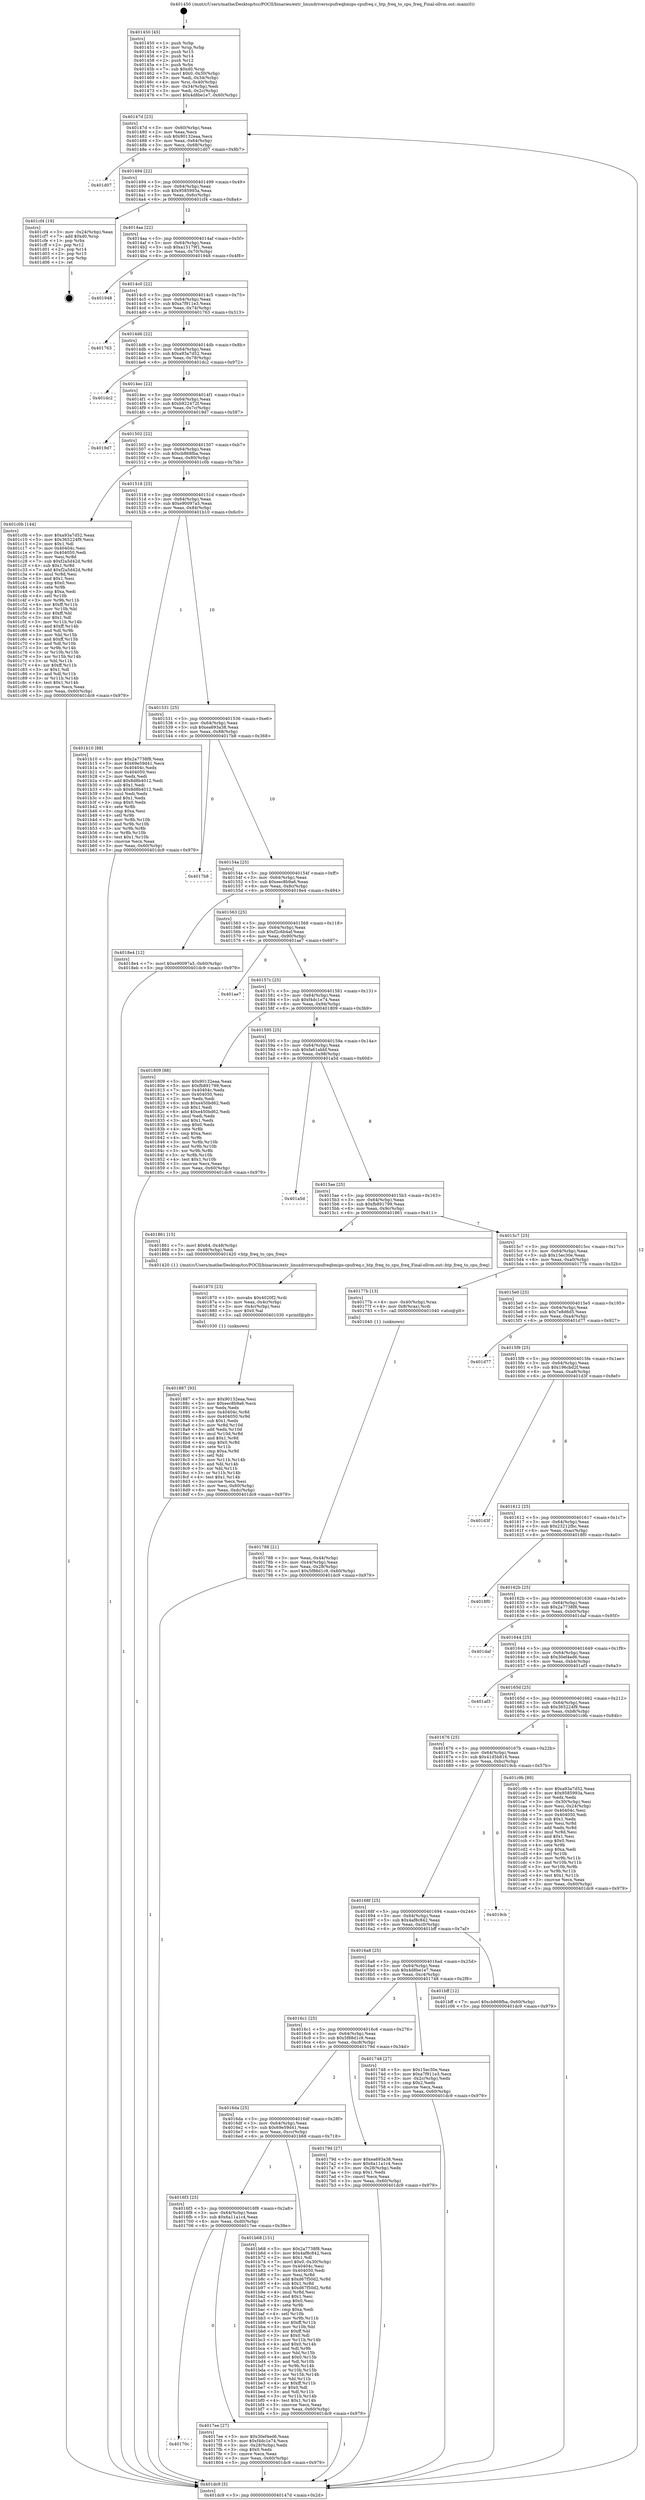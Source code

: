 digraph "0x401450" {
  label = "0x401450 (/mnt/c/Users/mathe/Desktop/tcc/POCII/binaries/extr_linuxdriverscpufreqbmips-cpufreq.c_htp_freq_to_cpu_freq_Final-ollvm.out::main(0))"
  labelloc = "t"
  node[shape=record]

  Entry [label="",width=0.3,height=0.3,shape=circle,fillcolor=black,style=filled]
  "0x40147d" [label="{
     0x40147d [23]\l
     | [instrs]\l
     &nbsp;&nbsp;0x40147d \<+3\>: mov -0x60(%rbp),%eax\l
     &nbsp;&nbsp;0x401480 \<+2\>: mov %eax,%ecx\l
     &nbsp;&nbsp;0x401482 \<+6\>: sub $0x90132eaa,%ecx\l
     &nbsp;&nbsp;0x401488 \<+3\>: mov %eax,-0x64(%rbp)\l
     &nbsp;&nbsp;0x40148b \<+3\>: mov %ecx,-0x68(%rbp)\l
     &nbsp;&nbsp;0x40148e \<+6\>: je 0000000000401d07 \<main+0x8b7\>\l
  }"]
  "0x401d07" [label="{
     0x401d07\l
  }", style=dashed]
  "0x401494" [label="{
     0x401494 [22]\l
     | [instrs]\l
     &nbsp;&nbsp;0x401494 \<+5\>: jmp 0000000000401499 \<main+0x49\>\l
     &nbsp;&nbsp;0x401499 \<+3\>: mov -0x64(%rbp),%eax\l
     &nbsp;&nbsp;0x40149c \<+5\>: sub $0x9585993a,%eax\l
     &nbsp;&nbsp;0x4014a1 \<+3\>: mov %eax,-0x6c(%rbp)\l
     &nbsp;&nbsp;0x4014a4 \<+6\>: je 0000000000401cf4 \<main+0x8a4\>\l
  }"]
  Exit [label="",width=0.3,height=0.3,shape=circle,fillcolor=black,style=filled,peripheries=2]
  "0x401cf4" [label="{
     0x401cf4 [19]\l
     | [instrs]\l
     &nbsp;&nbsp;0x401cf4 \<+3\>: mov -0x24(%rbp),%eax\l
     &nbsp;&nbsp;0x401cf7 \<+7\>: add $0xd0,%rsp\l
     &nbsp;&nbsp;0x401cfe \<+1\>: pop %rbx\l
     &nbsp;&nbsp;0x401cff \<+2\>: pop %r12\l
     &nbsp;&nbsp;0x401d01 \<+2\>: pop %r14\l
     &nbsp;&nbsp;0x401d03 \<+2\>: pop %r15\l
     &nbsp;&nbsp;0x401d05 \<+1\>: pop %rbp\l
     &nbsp;&nbsp;0x401d06 \<+1\>: ret\l
  }"]
  "0x4014aa" [label="{
     0x4014aa [22]\l
     | [instrs]\l
     &nbsp;&nbsp;0x4014aa \<+5\>: jmp 00000000004014af \<main+0x5f\>\l
     &nbsp;&nbsp;0x4014af \<+3\>: mov -0x64(%rbp),%eax\l
     &nbsp;&nbsp;0x4014b2 \<+5\>: sub $0xa15179f1,%eax\l
     &nbsp;&nbsp;0x4014b7 \<+3\>: mov %eax,-0x70(%rbp)\l
     &nbsp;&nbsp;0x4014ba \<+6\>: je 0000000000401948 \<main+0x4f8\>\l
  }"]
  "0x401887" [label="{
     0x401887 [93]\l
     | [instrs]\l
     &nbsp;&nbsp;0x401887 \<+5\>: mov $0x90132eaa,%esi\l
     &nbsp;&nbsp;0x40188c \<+5\>: mov $0xeec8b9a6,%ecx\l
     &nbsp;&nbsp;0x401891 \<+2\>: xor %edx,%edx\l
     &nbsp;&nbsp;0x401893 \<+8\>: mov 0x40404c,%r8d\l
     &nbsp;&nbsp;0x40189b \<+8\>: mov 0x404050,%r9d\l
     &nbsp;&nbsp;0x4018a3 \<+3\>: sub $0x1,%edx\l
     &nbsp;&nbsp;0x4018a6 \<+3\>: mov %r8d,%r10d\l
     &nbsp;&nbsp;0x4018a9 \<+3\>: add %edx,%r10d\l
     &nbsp;&nbsp;0x4018ac \<+4\>: imul %r10d,%r8d\l
     &nbsp;&nbsp;0x4018b0 \<+4\>: and $0x1,%r8d\l
     &nbsp;&nbsp;0x4018b4 \<+4\>: cmp $0x0,%r8d\l
     &nbsp;&nbsp;0x4018b8 \<+4\>: sete %r11b\l
     &nbsp;&nbsp;0x4018bc \<+4\>: cmp $0xa,%r9d\l
     &nbsp;&nbsp;0x4018c0 \<+3\>: setl %bl\l
     &nbsp;&nbsp;0x4018c3 \<+3\>: mov %r11b,%r14b\l
     &nbsp;&nbsp;0x4018c6 \<+3\>: and %bl,%r14b\l
     &nbsp;&nbsp;0x4018c9 \<+3\>: xor %bl,%r11b\l
     &nbsp;&nbsp;0x4018cc \<+3\>: or %r11b,%r14b\l
     &nbsp;&nbsp;0x4018cf \<+4\>: test $0x1,%r14b\l
     &nbsp;&nbsp;0x4018d3 \<+3\>: cmovne %ecx,%esi\l
     &nbsp;&nbsp;0x4018d6 \<+3\>: mov %esi,-0x60(%rbp)\l
     &nbsp;&nbsp;0x4018d9 \<+6\>: mov %eax,-0xdc(%rbp)\l
     &nbsp;&nbsp;0x4018df \<+5\>: jmp 0000000000401dc9 \<main+0x979\>\l
  }"]
  "0x401948" [label="{
     0x401948\l
  }", style=dashed]
  "0x4014c0" [label="{
     0x4014c0 [22]\l
     | [instrs]\l
     &nbsp;&nbsp;0x4014c0 \<+5\>: jmp 00000000004014c5 \<main+0x75\>\l
     &nbsp;&nbsp;0x4014c5 \<+3\>: mov -0x64(%rbp),%eax\l
     &nbsp;&nbsp;0x4014c8 \<+5\>: sub $0xa7f911e3,%eax\l
     &nbsp;&nbsp;0x4014cd \<+3\>: mov %eax,-0x74(%rbp)\l
     &nbsp;&nbsp;0x4014d0 \<+6\>: je 0000000000401763 \<main+0x313\>\l
  }"]
  "0x401870" [label="{
     0x401870 [23]\l
     | [instrs]\l
     &nbsp;&nbsp;0x401870 \<+10\>: movabs $0x4020f2,%rdi\l
     &nbsp;&nbsp;0x40187a \<+3\>: mov %eax,-0x4c(%rbp)\l
     &nbsp;&nbsp;0x40187d \<+3\>: mov -0x4c(%rbp),%esi\l
     &nbsp;&nbsp;0x401880 \<+2\>: mov $0x0,%al\l
     &nbsp;&nbsp;0x401882 \<+5\>: call 0000000000401030 \<printf@plt\>\l
     | [calls]\l
     &nbsp;&nbsp;0x401030 \{1\} (unknown)\l
  }"]
  "0x401763" [label="{
     0x401763\l
  }", style=dashed]
  "0x4014d6" [label="{
     0x4014d6 [22]\l
     | [instrs]\l
     &nbsp;&nbsp;0x4014d6 \<+5\>: jmp 00000000004014db \<main+0x8b\>\l
     &nbsp;&nbsp;0x4014db \<+3\>: mov -0x64(%rbp),%eax\l
     &nbsp;&nbsp;0x4014de \<+5\>: sub $0xa93a7d52,%eax\l
     &nbsp;&nbsp;0x4014e3 \<+3\>: mov %eax,-0x78(%rbp)\l
     &nbsp;&nbsp;0x4014e6 \<+6\>: je 0000000000401dc2 \<main+0x972\>\l
  }"]
  "0x40170c" [label="{
     0x40170c\l
  }", style=dashed]
  "0x401dc2" [label="{
     0x401dc2\l
  }", style=dashed]
  "0x4014ec" [label="{
     0x4014ec [22]\l
     | [instrs]\l
     &nbsp;&nbsp;0x4014ec \<+5\>: jmp 00000000004014f1 \<main+0xa1\>\l
     &nbsp;&nbsp;0x4014f1 \<+3\>: mov -0x64(%rbp),%eax\l
     &nbsp;&nbsp;0x4014f4 \<+5\>: sub $0xb922472f,%eax\l
     &nbsp;&nbsp;0x4014f9 \<+3\>: mov %eax,-0x7c(%rbp)\l
     &nbsp;&nbsp;0x4014fc \<+6\>: je 00000000004019d7 \<main+0x587\>\l
  }"]
  "0x4017ee" [label="{
     0x4017ee [27]\l
     | [instrs]\l
     &nbsp;&nbsp;0x4017ee \<+5\>: mov $0x30ef4ed6,%eax\l
     &nbsp;&nbsp;0x4017f3 \<+5\>: mov $0xf4dc1e74,%ecx\l
     &nbsp;&nbsp;0x4017f8 \<+3\>: mov -0x28(%rbp),%edx\l
     &nbsp;&nbsp;0x4017fb \<+3\>: cmp $0x0,%edx\l
     &nbsp;&nbsp;0x4017fe \<+3\>: cmove %ecx,%eax\l
     &nbsp;&nbsp;0x401801 \<+3\>: mov %eax,-0x60(%rbp)\l
     &nbsp;&nbsp;0x401804 \<+5\>: jmp 0000000000401dc9 \<main+0x979\>\l
  }"]
  "0x4019d7" [label="{
     0x4019d7\l
  }", style=dashed]
  "0x401502" [label="{
     0x401502 [22]\l
     | [instrs]\l
     &nbsp;&nbsp;0x401502 \<+5\>: jmp 0000000000401507 \<main+0xb7\>\l
     &nbsp;&nbsp;0x401507 \<+3\>: mov -0x64(%rbp),%eax\l
     &nbsp;&nbsp;0x40150a \<+5\>: sub $0xcb868fba,%eax\l
     &nbsp;&nbsp;0x40150f \<+3\>: mov %eax,-0x80(%rbp)\l
     &nbsp;&nbsp;0x401512 \<+6\>: je 0000000000401c0b \<main+0x7bb\>\l
  }"]
  "0x4016f3" [label="{
     0x4016f3 [25]\l
     | [instrs]\l
     &nbsp;&nbsp;0x4016f3 \<+5\>: jmp 00000000004016f8 \<main+0x2a8\>\l
     &nbsp;&nbsp;0x4016f8 \<+3\>: mov -0x64(%rbp),%eax\l
     &nbsp;&nbsp;0x4016fb \<+5\>: sub $0x6a11a1c4,%eax\l
     &nbsp;&nbsp;0x401700 \<+6\>: mov %eax,-0xd0(%rbp)\l
     &nbsp;&nbsp;0x401706 \<+6\>: je 00000000004017ee \<main+0x39e\>\l
  }"]
  "0x401c0b" [label="{
     0x401c0b [144]\l
     | [instrs]\l
     &nbsp;&nbsp;0x401c0b \<+5\>: mov $0xa93a7d52,%eax\l
     &nbsp;&nbsp;0x401c10 \<+5\>: mov $0x365224f9,%ecx\l
     &nbsp;&nbsp;0x401c15 \<+2\>: mov $0x1,%dl\l
     &nbsp;&nbsp;0x401c17 \<+7\>: mov 0x40404c,%esi\l
     &nbsp;&nbsp;0x401c1e \<+7\>: mov 0x404050,%edi\l
     &nbsp;&nbsp;0x401c25 \<+3\>: mov %esi,%r8d\l
     &nbsp;&nbsp;0x401c28 \<+7\>: sub $0xf2a5d42d,%r8d\l
     &nbsp;&nbsp;0x401c2f \<+4\>: sub $0x1,%r8d\l
     &nbsp;&nbsp;0x401c33 \<+7\>: add $0xf2a5d42d,%r8d\l
     &nbsp;&nbsp;0x401c3a \<+4\>: imul %r8d,%esi\l
     &nbsp;&nbsp;0x401c3e \<+3\>: and $0x1,%esi\l
     &nbsp;&nbsp;0x401c41 \<+3\>: cmp $0x0,%esi\l
     &nbsp;&nbsp;0x401c44 \<+4\>: sete %r9b\l
     &nbsp;&nbsp;0x401c48 \<+3\>: cmp $0xa,%edi\l
     &nbsp;&nbsp;0x401c4b \<+4\>: setl %r10b\l
     &nbsp;&nbsp;0x401c4f \<+3\>: mov %r9b,%r11b\l
     &nbsp;&nbsp;0x401c52 \<+4\>: xor $0xff,%r11b\l
     &nbsp;&nbsp;0x401c56 \<+3\>: mov %r10b,%bl\l
     &nbsp;&nbsp;0x401c59 \<+3\>: xor $0xff,%bl\l
     &nbsp;&nbsp;0x401c5c \<+3\>: xor $0x1,%dl\l
     &nbsp;&nbsp;0x401c5f \<+3\>: mov %r11b,%r14b\l
     &nbsp;&nbsp;0x401c62 \<+4\>: and $0xff,%r14b\l
     &nbsp;&nbsp;0x401c66 \<+3\>: and %dl,%r9b\l
     &nbsp;&nbsp;0x401c69 \<+3\>: mov %bl,%r15b\l
     &nbsp;&nbsp;0x401c6c \<+4\>: and $0xff,%r15b\l
     &nbsp;&nbsp;0x401c70 \<+3\>: and %dl,%r10b\l
     &nbsp;&nbsp;0x401c73 \<+3\>: or %r9b,%r14b\l
     &nbsp;&nbsp;0x401c76 \<+3\>: or %r10b,%r15b\l
     &nbsp;&nbsp;0x401c79 \<+3\>: xor %r15b,%r14b\l
     &nbsp;&nbsp;0x401c7c \<+3\>: or %bl,%r11b\l
     &nbsp;&nbsp;0x401c7f \<+4\>: xor $0xff,%r11b\l
     &nbsp;&nbsp;0x401c83 \<+3\>: or $0x1,%dl\l
     &nbsp;&nbsp;0x401c86 \<+3\>: and %dl,%r11b\l
     &nbsp;&nbsp;0x401c89 \<+3\>: or %r11b,%r14b\l
     &nbsp;&nbsp;0x401c8c \<+4\>: test $0x1,%r14b\l
     &nbsp;&nbsp;0x401c90 \<+3\>: cmovne %ecx,%eax\l
     &nbsp;&nbsp;0x401c93 \<+3\>: mov %eax,-0x60(%rbp)\l
     &nbsp;&nbsp;0x401c96 \<+5\>: jmp 0000000000401dc9 \<main+0x979\>\l
  }"]
  "0x401518" [label="{
     0x401518 [25]\l
     | [instrs]\l
     &nbsp;&nbsp;0x401518 \<+5\>: jmp 000000000040151d \<main+0xcd\>\l
     &nbsp;&nbsp;0x40151d \<+3\>: mov -0x64(%rbp),%eax\l
     &nbsp;&nbsp;0x401520 \<+5\>: sub $0xe90097a5,%eax\l
     &nbsp;&nbsp;0x401525 \<+6\>: mov %eax,-0x84(%rbp)\l
     &nbsp;&nbsp;0x40152b \<+6\>: je 0000000000401b10 \<main+0x6c0\>\l
  }"]
  "0x401b68" [label="{
     0x401b68 [151]\l
     | [instrs]\l
     &nbsp;&nbsp;0x401b68 \<+5\>: mov $0x2a7738f8,%eax\l
     &nbsp;&nbsp;0x401b6d \<+5\>: mov $0x4af8c842,%ecx\l
     &nbsp;&nbsp;0x401b72 \<+2\>: mov $0x1,%dl\l
     &nbsp;&nbsp;0x401b74 \<+7\>: movl $0x0,-0x30(%rbp)\l
     &nbsp;&nbsp;0x401b7b \<+7\>: mov 0x40404c,%esi\l
     &nbsp;&nbsp;0x401b82 \<+7\>: mov 0x404050,%edi\l
     &nbsp;&nbsp;0x401b89 \<+3\>: mov %esi,%r8d\l
     &nbsp;&nbsp;0x401b8c \<+7\>: add $0xd67f50d2,%r8d\l
     &nbsp;&nbsp;0x401b93 \<+4\>: sub $0x1,%r8d\l
     &nbsp;&nbsp;0x401b97 \<+7\>: sub $0xd67f50d2,%r8d\l
     &nbsp;&nbsp;0x401b9e \<+4\>: imul %r8d,%esi\l
     &nbsp;&nbsp;0x401ba2 \<+3\>: and $0x1,%esi\l
     &nbsp;&nbsp;0x401ba5 \<+3\>: cmp $0x0,%esi\l
     &nbsp;&nbsp;0x401ba8 \<+4\>: sete %r9b\l
     &nbsp;&nbsp;0x401bac \<+3\>: cmp $0xa,%edi\l
     &nbsp;&nbsp;0x401baf \<+4\>: setl %r10b\l
     &nbsp;&nbsp;0x401bb3 \<+3\>: mov %r9b,%r11b\l
     &nbsp;&nbsp;0x401bb6 \<+4\>: xor $0xff,%r11b\l
     &nbsp;&nbsp;0x401bba \<+3\>: mov %r10b,%bl\l
     &nbsp;&nbsp;0x401bbd \<+3\>: xor $0xff,%bl\l
     &nbsp;&nbsp;0x401bc0 \<+3\>: xor $0x0,%dl\l
     &nbsp;&nbsp;0x401bc3 \<+3\>: mov %r11b,%r14b\l
     &nbsp;&nbsp;0x401bc6 \<+4\>: and $0x0,%r14b\l
     &nbsp;&nbsp;0x401bca \<+3\>: and %dl,%r9b\l
     &nbsp;&nbsp;0x401bcd \<+3\>: mov %bl,%r15b\l
     &nbsp;&nbsp;0x401bd0 \<+4\>: and $0x0,%r15b\l
     &nbsp;&nbsp;0x401bd4 \<+3\>: and %dl,%r10b\l
     &nbsp;&nbsp;0x401bd7 \<+3\>: or %r9b,%r14b\l
     &nbsp;&nbsp;0x401bda \<+3\>: or %r10b,%r15b\l
     &nbsp;&nbsp;0x401bdd \<+3\>: xor %r15b,%r14b\l
     &nbsp;&nbsp;0x401be0 \<+3\>: or %bl,%r11b\l
     &nbsp;&nbsp;0x401be3 \<+4\>: xor $0xff,%r11b\l
     &nbsp;&nbsp;0x401be7 \<+3\>: or $0x0,%dl\l
     &nbsp;&nbsp;0x401bea \<+3\>: and %dl,%r11b\l
     &nbsp;&nbsp;0x401bed \<+3\>: or %r11b,%r14b\l
     &nbsp;&nbsp;0x401bf0 \<+4\>: test $0x1,%r14b\l
     &nbsp;&nbsp;0x401bf4 \<+3\>: cmovne %ecx,%eax\l
     &nbsp;&nbsp;0x401bf7 \<+3\>: mov %eax,-0x60(%rbp)\l
     &nbsp;&nbsp;0x401bfa \<+5\>: jmp 0000000000401dc9 \<main+0x979\>\l
  }"]
  "0x401b10" [label="{
     0x401b10 [88]\l
     | [instrs]\l
     &nbsp;&nbsp;0x401b10 \<+5\>: mov $0x2a7738f8,%eax\l
     &nbsp;&nbsp;0x401b15 \<+5\>: mov $0x69e59d41,%ecx\l
     &nbsp;&nbsp;0x401b1a \<+7\>: mov 0x40404c,%edx\l
     &nbsp;&nbsp;0x401b21 \<+7\>: mov 0x404050,%esi\l
     &nbsp;&nbsp;0x401b28 \<+2\>: mov %edx,%edi\l
     &nbsp;&nbsp;0x401b2a \<+6\>: add $0x8d8b4012,%edi\l
     &nbsp;&nbsp;0x401b30 \<+3\>: sub $0x1,%edi\l
     &nbsp;&nbsp;0x401b33 \<+6\>: sub $0x8d8b4012,%edi\l
     &nbsp;&nbsp;0x401b39 \<+3\>: imul %edi,%edx\l
     &nbsp;&nbsp;0x401b3c \<+3\>: and $0x1,%edx\l
     &nbsp;&nbsp;0x401b3f \<+3\>: cmp $0x0,%edx\l
     &nbsp;&nbsp;0x401b42 \<+4\>: sete %r8b\l
     &nbsp;&nbsp;0x401b46 \<+3\>: cmp $0xa,%esi\l
     &nbsp;&nbsp;0x401b49 \<+4\>: setl %r9b\l
     &nbsp;&nbsp;0x401b4d \<+3\>: mov %r8b,%r10b\l
     &nbsp;&nbsp;0x401b50 \<+3\>: and %r9b,%r10b\l
     &nbsp;&nbsp;0x401b53 \<+3\>: xor %r9b,%r8b\l
     &nbsp;&nbsp;0x401b56 \<+3\>: or %r8b,%r10b\l
     &nbsp;&nbsp;0x401b59 \<+4\>: test $0x1,%r10b\l
     &nbsp;&nbsp;0x401b5d \<+3\>: cmovne %ecx,%eax\l
     &nbsp;&nbsp;0x401b60 \<+3\>: mov %eax,-0x60(%rbp)\l
     &nbsp;&nbsp;0x401b63 \<+5\>: jmp 0000000000401dc9 \<main+0x979\>\l
  }"]
  "0x401531" [label="{
     0x401531 [25]\l
     | [instrs]\l
     &nbsp;&nbsp;0x401531 \<+5\>: jmp 0000000000401536 \<main+0xe6\>\l
     &nbsp;&nbsp;0x401536 \<+3\>: mov -0x64(%rbp),%eax\l
     &nbsp;&nbsp;0x401539 \<+5\>: sub $0xea693a38,%eax\l
     &nbsp;&nbsp;0x40153e \<+6\>: mov %eax,-0x88(%rbp)\l
     &nbsp;&nbsp;0x401544 \<+6\>: je 00000000004017b8 \<main+0x368\>\l
  }"]
  "0x4016da" [label="{
     0x4016da [25]\l
     | [instrs]\l
     &nbsp;&nbsp;0x4016da \<+5\>: jmp 00000000004016df \<main+0x28f\>\l
     &nbsp;&nbsp;0x4016df \<+3\>: mov -0x64(%rbp),%eax\l
     &nbsp;&nbsp;0x4016e2 \<+5\>: sub $0x69e59d41,%eax\l
     &nbsp;&nbsp;0x4016e7 \<+6\>: mov %eax,-0xcc(%rbp)\l
     &nbsp;&nbsp;0x4016ed \<+6\>: je 0000000000401b68 \<main+0x718\>\l
  }"]
  "0x4017b8" [label="{
     0x4017b8\l
  }", style=dashed]
  "0x40154a" [label="{
     0x40154a [25]\l
     | [instrs]\l
     &nbsp;&nbsp;0x40154a \<+5\>: jmp 000000000040154f \<main+0xff\>\l
     &nbsp;&nbsp;0x40154f \<+3\>: mov -0x64(%rbp),%eax\l
     &nbsp;&nbsp;0x401552 \<+5\>: sub $0xeec8b9a6,%eax\l
     &nbsp;&nbsp;0x401557 \<+6\>: mov %eax,-0x8c(%rbp)\l
     &nbsp;&nbsp;0x40155d \<+6\>: je 00000000004018e4 \<main+0x494\>\l
  }"]
  "0x40179d" [label="{
     0x40179d [27]\l
     | [instrs]\l
     &nbsp;&nbsp;0x40179d \<+5\>: mov $0xea693a38,%eax\l
     &nbsp;&nbsp;0x4017a2 \<+5\>: mov $0x6a11a1c4,%ecx\l
     &nbsp;&nbsp;0x4017a7 \<+3\>: mov -0x28(%rbp),%edx\l
     &nbsp;&nbsp;0x4017aa \<+3\>: cmp $0x1,%edx\l
     &nbsp;&nbsp;0x4017ad \<+3\>: cmovl %ecx,%eax\l
     &nbsp;&nbsp;0x4017b0 \<+3\>: mov %eax,-0x60(%rbp)\l
     &nbsp;&nbsp;0x4017b3 \<+5\>: jmp 0000000000401dc9 \<main+0x979\>\l
  }"]
  "0x4018e4" [label="{
     0x4018e4 [12]\l
     | [instrs]\l
     &nbsp;&nbsp;0x4018e4 \<+7\>: movl $0xe90097a5,-0x60(%rbp)\l
     &nbsp;&nbsp;0x4018eb \<+5\>: jmp 0000000000401dc9 \<main+0x979\>\l
  }"]
  "0x401563" [label="{
     0x401563 [25]\l
     | [instrs]\l
     &nbsp;&nbsp;0x401563 \<+5\>: jmp 0000000000401568 \<main+0x118\>\l
     &nbsp;&nbsp;0x401568 \<+3\>: mov -0x64(%rbp),%eax\l
     &nbsp;&nbsp;0x40156b \<+5\>: sub $0xf2c6b4af,%eax\l
     &nbsp;&nbsp;0x401570 \<+6\>: mov %eax,-0x90(%rbp)\l
     &nbsp;&nbsp;0x401576 \<+6\>: je 0000000000401ae7 \<main+0x697\>\l
  }"]
  "0x401788" [label="{
     0x401788 [21]\l
     | [instrs]\l
     &nbsp;&nbsp;0x401788 \<+3\>: mov %eax,-0x44(%rbp)\l
     &nbsp;&nbsp;0x40178b \<+3\>: mov -0x44(%rbp),%eax\l
     &nbsp;&nbsp;0x40178e \<+3\>: mov %eax,-0x28(%rbp)\l
     &nbsp;&nbsp;0x401791 \<+7\>: movl $0x5f88d1c9,-0x60(%rbp)\l
     &nbsp;&nbsp;0x401798 \<+5\>: jmp 0000000000401dc9 \<main+0x979\>\l
  }"]
  "0x401ae7" [label="{
     0x401ae7\l
  }", style=dashed]
  "0x40157c" [label="{
     0x40157c [25]\l
     | [instrs]\l
     &nbsp;&nbsp;0x40157c \<+5\>: jmp 0000000000401581 \<main+0x131\>\l
     &nbsp;&nbsp;0x401581 \<+3\>: mov -0x64(%rbp),%eax\l
     &nbsp;&nbsp;0x401584 \<+5\>: sub $0xf4dc1e74,%eax\l
     &nbsp;&nbsp;0x401589 \<+6\>: mov %eax,-0x94(%rbp)\l
     &nbsp;&nbsp;0x40158f \<+6\>: je 0000000000401809 \<main+0x3b9\>\l
  }"]
  "0x401450" [label="{
     0x401450 [45]\l
     | [instrs]\l
     &nbsp;&nbsp;0x401450 \<+1\>: push %rbp\l
     &nbsp;&nbsp;0x401451 \<+3\>: mov %rsp,%rbp\l
     &nbsp;&nbsp;0x401454 \<+2\>: push %r15\l
     &nbsp;&nbsp;0x401456 \<+2\>: push %r14\l
     &nbsp;&nbsp;0x401458 \<+2\>: push %r12\l
     &nbsp;&nbsp;0x40145a \<+1\>: push %rbx\l
     &nbsp;&nbsp;0x40145b \<+7\>: sub $0xd0,%rsp\l
     &nbsp;&nbsp;0x401462 \<+7\>: movl $0x0,-0x30(%rbp)\l
     &nbsp;&nbsp;0x401469 \<+3\>: mov %edi,-0x34(%rbp)\l
     &nbsp;&nbsp;0x40146c \<+4\>: mov %rsi,-0x40(%rbp)\l
     &nbsp;&nbsp;0x401470 \<+3\>: mov -0x34(%rbp),%edi\l
     &nbsp;&nbsp;0x401473 \<+3\>: mov %edi,-0x2c(%rbp)\l
     &nbsp;&nbsp;0x401476 \<+7\>: movl $0x4d8be1e7,-0x60(%rbp)\l
  }"]
  "0x401809" [label="{
     0x401809 [88]\l
     | [instrs]\l
     &nbsp;&nbsp;0x401809 \<+5\>: mov $0x90132eaa,%eax\l
     &nbsp;&nbsp;0x40180e \<+5\>: mov $0xfb891799,%ecx\l
     &nbsp;&nbsp;0x401813 \<+7\>: mov 0x40404c,%edx\l
     &nbsp;&nbsp;0x40181a \<+7\>: mov 0x404050,%esi\l
     &nbsp;&nbsp;0x401821 \<+2\>: mov %edx,%edi\l
     &nbsp;&nbsp;0x401823 \<+6\>: sub $0xe450bd62,%edi\l
     &nbsp;&nbsp;0x401829 \<+3\>: sub $0x1,%edi\l
     &nbsp;&nbsp;0x40182c \<+6\>: add $0xe450bd62,%edi\l
     &nbsp;&nbsp;0x401832 \<+3\>: imul %edi,%edx\l
     &nbsp;&nbsp;0x401835 \<+3\>: and $0x1,%edx\l
     &nbsp;&nbsp;0x401838 \<+3\>: cmp $0x0,%edx\l
     &nbsp;&nbsp;0x40183b \<+4\>: sete %r8b\l
     &nbsp;&nbsp;0x40183f \<+3\>: cmp $0xa,%esi\l
     &nbsp;&nbsp;0x401842 \<+4\>: setl %r9b\l
     &nbsp;&nbsp;0x401846 \<+3\>: mov %r8b,%r10b\l
     &nbsp;&nbsp;0x401849 \<+3\>: and %r9b,%r10b\l
     &nbsp;&nbsp;0x40184c \<+3\>: xor %r9b,%r8b\l
     &nbsp;&nbsp;0x40184f \<+3\>: or %r8b,%r10b\l
     &nbsp;&nbsp;0x401852 \<+4\>: test $0x1,%r10b\l
     &nbsp;&nbsp;0x401856 \<+3\>: cmovne %ecx,%eax\l
     &nbsp;&nbsp;0x401859 \<+3\>: mov %eax,-0x60(%rbp)\l
     &nbsp;&nbsp;0x40185c \<+5\>: jmp 0000000000401dc9 \<main+0x979\>\l
  }"]
  "0x401595" [label="{
     0x401595 [25]\l
     | [instrs]\l
     &nbsp;&nbsp;0x401595 \<+5\>: jmp 000000000040159a \<main+0x14a\>\l
     &nbsp;&nbsp;0x40159a \<+3\>: mov -0x64(%rbp),%eax\l
     &nbsp;&nbsp;0x40159d \<+5\>: sub $0xfa61abbf,%eax\l
     &nbsp;&nbsp;0x4015a2 \<+6\>: mov %eax,-0x98(%rbp)\l
     &nbsp;&nbsp;0x4015a8 \<+6\>: je 0000000000401a5d \<main+0x60d\>\l
  }"]
  "0x401dc9" [label="{
     0x401dc9 [5]\l
     | [instrs]\l
     &nbsp;&nbsp;0x401dc9 \<+5\>: jmp 000000000040147d \<main+0x2d\>\l
  }"]
  "0x401a5d" [label="{
     0x401a5d\l
  }", style=dashed]
  "0x4015ae" [label="{
     0x4015ae [25]\l
     | [instrs]\l
     &nbsp;&nbsp;0x4015ae \<+5\>: jmp 00000000004015b3 \<main+0x163\>\l
     &nbsp;&nbsp;0x4015b3 \<+3\>: mov -0x64(%rbp),%eax\l
     &nbsp;&nbsp;0x4015b6 \<+5\>: sub $0xfb891799,%eax\l
     &nbsp;&nbsp;0x4015bb \<+6\>: mov %eax,-0x9c(%rbp)\l
     &nbsp;&nbsp;0x4015c1 \<+6\>: je 0000000000401861 \<main+0x411\>\l
  }"]
  "0x4016c1" [label="{
     0x4016c1 [25]\l
     | [instrs]\l
     &nbsp;&nbsp;0x4016c1 \<+5\>: jmp 00000000004016c6 \<main+0x276\>\l
     &nbsp;&nbsp;0x4016c6 \<+3\>: mov -0x64(%rbp),%eax\l
     &nbsp;&nbsp;0x4016c9 \<+5\>: sub $0x5f88d1c9,%eax\l
     &nbsp;&nbsp;0x4016ce \<+6\>: mov %eax,-0xc8(%rbp)\l
     &nbsp;&nbsp;0x4016d4 \<+6\>: je 000000000040179d \<main+0x34d\>\l
  }"]
  "0x401861" [label="{
     0x401861 [15]\l
     | [instrs]\l
     &nbsp;&nbsp;0x401861 \<+7\>: movl $0x64,-0x48(%rbp)\l
     &nbsp;&nbsp;0x401868 \<+3\>: mov -0x48(%rbp),%edi\l
     &nbsp;&nbsp;0x40186b \<+5\>: call 0000000000401420 \<htp_freq_to_cpu_freq\>\l
     | [calls]\l
     &nbsp;&nbsp;0x401420 \{1\} (/mnt/c/Users/mathe/Desktop/tcc/POCII/binaries/extr_linuxdriverscpufreqbmips-cpufreq.c_htp_freq_to_cpu_freq_Final-ollvm.out::htp_freq_to_cpu_freq)\l
  }"]
  "0x4015c7" [label="{
     0x4015c7 [25]\l
     | [instrs]\l
     &nbsp;&nbsp;0x4015c7 \<+5\>: jmp 00000000004015cc \<main+0x17c\>\l
     &nbsp;&nbsp;0x4015cc \<+3\>: mov -0x64(%rbp),%eax\l
     &nbsp;&nbsp;0x4015cf \<+5\>: sub $0x15ec30e,%eax\l
     &nbsp;&nbsp;0x4015d4 \<+6\>: mov %eax,-0xa0(%rbp)\l
     &nbsp;&nbsp;0x4015da \<+6\>: je 000000000040177b \<main+0x32b\>\l
  }"]
  "0x401748" [label="{
     0x401748 [27]\l
     | [instrs]\l
     &nbsp;&nbsp;0x401748 \<+5\>: mov $0x15ec30e,%eax\l
     &nbsp;&nbsp;0x40174d \<+5\>: mov $0xa7f911e3,%ecx\l
     &nbsp;&nbsp;0x401752 \<+3\>: mov -0x2c(%rbp),%edx\l
     &nbsp;&nbsp;0x401755 \<+3\>: cmp $0x2,%edx\l
     &nbsp;&nbsp;0x401758 \<+3\>: cmovne %ecx,%eax\l
     &nbsp;&nbsp;0x40175b \<+3\>: mov %eax,-0x60(%rbp)\l
     &nbsp;&nbsp;0x40175e \<+5\>: jmp 0000000000401dc9 \<main+0x979\>\l
  }"]
  "0x40177b" [label="{
     0x40177b [13]\l
     | [instrs]\l
     &nbsp;&nbsp;0x40177b \<+4\>: mov -0x40(%rbp),%rax\l
     &nbsp;&nbsp;0x40177f \<+4\>: mov 0x8(%rax),%rdi\l
     &nbsp;&nbsp;0x401783 \<+5\>: call 0000000000401040 \<atoi@plt\>\l
     | [calls]\l
     &nbsp;&nbsp;0x401040 \{1\} (unknown)\l
  }"]
  "0x4015e0" [label="{
     0x4015e0 [25]\l
     | [instrs]\l
     &nbsp;&nbsp;0x4015e0 \<+5\>: jmp 00000000004015e5 \<main+0x195\>\l
     &nbsp;&nbsp;0x4015e5 \<+3\>: mov -0x64(%rbp),%eax\l
     &nbsp;&nbsp;0x4015e8 \<+5\>: sub $0x7e8d6d5,%eax\l
     &nbsp;&nbsp;0x4015ed \<+6\>: mov %eax,-0xa4(%rbp)\l
     &nbsp;&nbsp;0x4015f3 \<+6\>: je 0000000000401d77 \<main+0x927\>\l
  }"]
  "0x4016a8" [label="{
     0x4016a8 [25]\l
     | [instrs]\l
     &nbsp;&nbsp;0x4016a8 \<+5\>: jmp 00000000004016ad \<main+0x25d\>\l
     &nbsp;&nbsp;0x4016ad \<+3\>: mov -0x64(%rbp),%eax\l
     &nbsp;&nbsp;0x4016b0 \<+5\>: sub $0x4d8be1e7,%eax\l
     &nbsp;&nbsp;0x4016b5 \<+6\>: mov %eax,-0xc4(%rbp)\l
     &nbsp;&nbsp;0x4016bb \<+6\>: je 0000000000401748 \<main+0x2f8\>\l
  }"]
  "0x401d77" [label="{
     0x401d77\l
  }", style=dashed]
  "0x4015f9" [label="{
     0x4015f9 [25]\l
     | [instrs]\l
     &nbsp;&nbsp;0x4015f9 \<+5\>: jmp 00000000004015fe \<main+0x1ae\>\l
     &nbsp;&nbsp;0x4015fe \<+3\>: mov -0x64(%rbp),%eax\l
     &nbsp;&nbsp;0x401601 \<+5\>: sub $0x196cbd2f,%eax\l
     &nbsp;&nbsp;0x401606 \<+6\>: mov %eax,-0xa8(%rbp)\l
     &nbsp;&nbsp;0x40160c \<+6\>: je 0000000000401d3f \<main+0x8ef\>\l
  }"]
  "0x401bff" [label="{
     0x401bff [12]\l
     | [instrs]\l
     &nbsp;&nbsp;0x401bff \<+7\>: movl $0xcb868fba,-0x60(%rbp)\l
     &nbsp;&nbsp;0x401c06 \<+5\>: jmp 0000000000401dc9 \<main+0x979\>\l
  }"]
  "0x401d3f" [label="{
     0x401d3f\l
  }", style=dashed]
  "0x401612" [label="{
     0x401612 [25]\l
     | [instrs]\l
     &nbsp;&nbsp;0x401612 \<+5\>: jmp 0000000000401617 \<main+0x1c7\>\l
     &nbsp;&nbsp;0x401617 \<+3\>: mov -0x64(%rbp),%eax\l
     &nbsp;&nbsp;0x40161a \<+5\>: sub $0x23212fbc,%eax\l
     &nbsp;&nbsp;0x40161f \<+6\>: mov %eax,-0xac(%rbp)\l
     &nbsp;&nbsp;0x401625 \<+6\>: je 00000000004018f0 \<main+0x4a0\>\l
  }"]
  "0x40168f" [label="{
     0x40168f [25]\l
     | [instrs]\l
     &nbsp;&nbsp;0x40168f \<+5\>: jmp 0000000000401694 \<main+0x244\>\l
     &nbsp;&nbsp;0x401694 \<+3\>: mov -0x64(%rbp),%eax\l
     &nbsp;&nbsp;0x401697 \<+5\>: sub $0x4af8c842,%eax\l
     &nbsp;&nbsp;0x40169c \<+6\>: mov %eax,-0xc0(%rbp)\l
     &nbsp;&nbsp;0x4016a2 \<+6\>: je 0000000000401bff \<main+0x7af\>\l
  }"]
  "0x4018f0" [label="{
     0x4018f0\l
  }", style=dashed]
  "0x40162b" [label="{
     0x40162b [25]\l
     | [instrs]\l
     &nbsp;&nbsp;0x40162b \<+5\>: jmp 0000000000401630 \<main+0x1e0\>\l
     &nbsp;&nbsp;0x401630 \<+3\>: mov -0x64(%rbp),%eax\l
     &nbsp;&nbsp;0x401633 \<+5\>: sub $0x2a7738f8,%eax\l
     &nbsp;&nbsp;0x401638 \<+6\>: mov %eax,-0xb0(%rbp)\l
     &nbsp;&nbsp;0x40163e \<+6\>: je 0000000000401daf \<main+0x95f\>\l
  }"]
  "0x4019cb" [label="{
     0x4019cb\l
  }", style=dashed]
  "0x401daf" [label="{
     0x401daf\l
  }", style=dashed]
  "0x401644" [label="{
     0x401644 [25]\l
     | [instrs]\l
     &nbsp;&nbsp;0x401644 \<+5\>: jmp 0000000000401649 \<main+0x1f9\>\l
     &nbsp;&nbsp;0x401649 \<+3\>: mov -0x64(%rbp),%eax\l
     &nbsp;&nbsp;0x40164c \<+5\>: sub $0x30ef4ed6,%eax\l
     &nbsp;&nbsp;0x401651 \<+6\>: mov %eax,-0xb4(%rbp)\l
     &nbsp;&nbsp;0x401657 \<+6\>: je 0000000000401af3 \<main+0x6a3\>\l
  }"]
  "0x401676" [label="{
     0x401676 [25]\l
     | [instrs]\l
     &nbsp;&nbsp;0x401676 \<+5\>: jmp 000000000040167b \<main+0x22b\>\l
     &nbsp;&nbsp;0x40167b \<+3\>: mov -0x64(%rbp),%eax\l
     &nbsp;&nbsp;0x40167e \<+5\>: sub $0x41d5b816,%eax\l
     &nbsp;&nbsp;0x401683 \<+6\>: mov %eax,-0xbc(%rbp)\l
     &nbsp;&nbsp;0x401689 \<+6\>: je 00000000004019cb \<main+0x57b\>\l
  }"]
  "0x401af3" [label="{
     0x401af3\l
  }", style=dashed]
  "0x40165d" [label="{
     0x40165d [25]\l
     | [instrs]\l
     &nbsp;&nbsp;0x40165d \<+5\>: jmp 0000000000401662 \<main+0x212\>\l
     &nbsp;&nbsp;0x401662 \<+3\>: mov -0x64(%rbp),%eax\l
     &nbsp;&nbsp;0x401665 \<+5\>: sub $0x365224f9,%eax\l
     &nbsp;&nbsp;0x40166a \<+6\>: mov %eax,-0xb8(%rbp)\l
     &nbsp;&nbsp;0x401670 \<+6\>: je 0000000000401c9b \<main+0x84b\>\l
  }"]
  "0x401c9b" [label="{
     0x401c9b [89]\l
     | [instrs]\l
     &nbsp;&nbsp;0x401c9b \<+5\>: mov $0xa93a7d52,%eax\l
     &nbsp;&nbsp;0x401ca0 \<+5\>: mov $0x9585993a,%ecx\l
     &nbsp;&nbsp;0x401ca5 \<+2\>: xor %edx,%edx\l
     &nbsp;&nbsp;0x401ca7 \<+3\>: mov -0x30(%rbp),%esi\l
     &nbsp;&nbsp;0x401caa \<+3\>: mov %esi,-0x24(%rbp)\l
     &nbsp;&nbsp;0x401cad \<+7\>: mov 0x40404c,%esi\l
     &nbsp;&nbsp;0x401cb4 \<+7\>: mov 0x404050,%edi\l
     &nbsp;&nbsp;0x401cbb \<+3\>: sub $0x1,%edx\l
     &nbsp;&nbsp;0x401cbe \<+3\>: mov %esi,%r8d\l
     &nbsp;&nbsp;0x401cc1 \<+3\>: add %edx,%r8d\l
     &nbsp;&nbsp;0x401cc4 \<+4\>: imul %r8d,%esi\l
     &nbsp;&nbsp;0x401cc8 \<+3\>: and $0x1,%esi\l
     &nbsp;&nbsp;0x401ccb \<+3\>: cmp $0x0,%esi\l
     &nbsp;&nbsp;0x401cce \<+4\>: sete %r9b\l
     &nbsp;&nbsp;0x401cd2 \<+3\>: cmp $0xa,%edi\l
     &nbsp;&nbsp;0x401cd5 \<+4\>: setl %r10b\l
     &nbsp;&nbsp;0x401cd9 \<+3\>: mov %r9b,%r11b\l
     &nbsp;&nbsp;0x401cdc \<+3\>: and %r10b,%r11b\l
     &nbsp;&nbsp;0x401cdf \<+3\>: xor %r10b,%r9b\l
     &nbsp;&nbsp;0x401ce2 \<+3\>: or %r9b,%r11b\l
     &nbsp;&nbsp;0x401ce5 \<+4\>: test $0x1,%r11b\l
     &nbsp;&nbsp;0x401ce9 \<+3\>: cmovne %ecx,%eax\l
     &nbsp;&nbsp;0x401cec \<+3\>: mov %eax,-0x60(%rbp)\l
     &nbsp;&nbsp;0x401cef \<+5\>: jmp 0000000000401dc9 \<main+0x979\>\l
  }"]
  Entry -> "0x401450" [label=" 1"]
  "0x40147d" -> "0x401d07" [label=" 0"]
  "0x40147d" -> "0x401494" [label=" 13"]
  "0x401cf4" -> Exit [label=" 1"]
  "0x401494" -> "0x401cf4" [label=" 1"]
  "0x401494" -> "0x4014aa" [label=" 12"]
  "0x401c9b" -> "0x401dc9" [label=" 1"]
  "0x4014aa" -> "0x401948" [label=" 0"]
  "0x4014aa" -> "0x4014c0" [label=" 12"]
  "0x401c0b" -> "0x401dc9" [label=" 1"]
  "0x4014c0" -> "0x401763" [label=" 0"]
  "0x4014c0" -> "0x4014d6" [label=" 12"]
  "0x401bff" -> "0x401dc9" [label=" 1"]
  "0x4014d6" -> "0x401dc2" [label=" 0"]
  "0x4014d6" -> "0x4014ec" [label=" 12"]
  "0x401b68" -> "0x401dc9" [label=" 1"]
  "0x4014ec" -> "0x4019d7" [label=" 0"]
  "0x4014ec" -> "0x401502" [label=" 12"]
  "0x401b10" -> "0x401dc9" [label=" 1"]
  "0x401502" -> "0x401c0b" [label=" 1"]
  "0x401502" -> "0x401518" [label=" 11"]
  "0x401887" -> "0x401dc9" [label=" 1"]
  "0x401518" -> "0x401b10" [label=" 1"]
  "0x401518" -> "0x401531" [label=" 10"]
  "0x401870" -> "0x401887" [label=" 1"]
  "0x401531" -> "0x4017b8" [label=" 0"]
  "0x401531" -> "0x40154a" [label=" 10"]
  "0x401809" -> "0x401dc9" [label=" 1"]
  "0x40154a" -> "0x4018e4" [label=" 1"]
  "0x40154a" -> "0x401563" [label=" 9"]
  "0x4017ee" -> "0x401dc9" [label=" 1"]
  "0x401563" -> "0x401ae7" [label=" 0"]
  "0x401563" -> "0x40157c" [label=" 9"]
  "0x4016f3" -> "0x4017ee" [label=" 1"]
  "0x40157c" -> "0x401809" [label=" 1"]
  "0x40157c" -> "0x401595" [label=" 8"]
  "0x4018e4" -> "0x401dc9" [label=" 1"]
  "0x401595" -> "0x401a5d" [label=" 0"]
  "0x401595" -> "0x4015ae" [label=" 8"]
  "0x4016da" -> "0x4016f3" [label=" 1"]
  "0x4015ae" -> "0x401861" [label=" 1"]
  "0x4015ae" -> "0x4015c7" [label=" 7"]
  "0x4016da" -> "0x401b68" [label=" 1"]
  "0x4015c7" -> "0x40177b" [label=" 1"]
  "0x4015c7" -> "0x4015e0" [label=" 6"]
  "0x401861" -> "0x401870" [label=" 1"]
  "0x4015e0" -> "0x401d77" [label=" 0"]
  "0x4015e0" -> "0x4015f9" [label=" 6"]
  "0x4016c1" -> "0x4016da" [label=" 2"]
  "0x4015f9" -> "0x401d3f" [label=" 0"]
  "0x4015f9" -> "0x401612" [label=" 6"]
  "0x4016c1" -> "0x40179d" [label=" 1"]
  "0x401612" -> "0x4018f0" [label=" 0"]
  "0x401612" -> "0x40162b" [label=" 6"]
  "0x401788" -> "0x401dc9" [label=" 1"]
  "0x40162b" -> "0x401daf" [label=" 0"]
  "0x40162b" -> "0x401644" [label=" 6"]
  "0x40177b" -> "0x401788" [label=" 1"]
  "0x401644" -> "0x401af3" [label=" 0"]
  "0x401644" -> "0x40165d" [label=" 6"]
  "0x401450" -> "0x40147d" [label=" 1"]
  "0x40165d" -> "0x401c9b" [label=" 1"]
  "0x40165d" -> "0x401676" [label=" 5"]
  "0x401dc9" -> "0x40147d" [label=" 12"]
  "0x401676" -> "0x4019cb" [label=" 0"]
  "0x401676" -> "0x40168f" [label=" 5"]
  "0x4016f3" -> "0x40170c" [label=" 0"]
  "0x40168f" -> "0x401bff" [label=" 1"]
  "0x40168f" -> "0x4016a8" [label=" 4"]
  "0x40179d" -> "0x401dc9" [label=" 1"]
  "0x4016a8" -> "0x401748" [label=" 1"]
  "0x4016a8" -> "0x4016c1" [label=" 3"]
  "0x401748" -> "0x401dc9" [label=" 1"]
}
